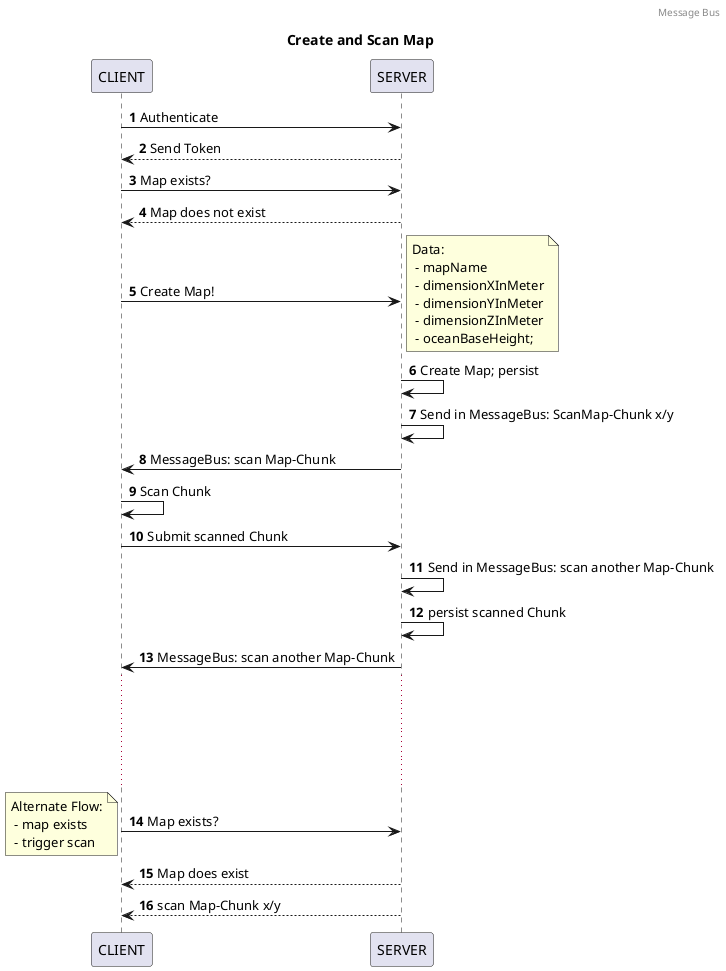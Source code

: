 @startuml
'https://plantuml.com/sequence-diagram

header Message Bus
title Create and Scan Map

autonumber

CLIENT -> SERVER: Authenticate
CLIENT <-- SERVER: Send Token
CLIENT -> SERVER: Map exists?
CLIENT <-- SERVER: Map does not exist
CLIENT -> SERVER: Create Map!
note right
Data:
 - mapName
 - dimensionXInMeter
 - dimensionYInMeter
 - dimensionZInMeter
 - oceanBaseHeight;
end note
SERVER -> SERVER: Create Map; persist
SERVER -> SERVER: Send in MessageBus: ScanMap-Chunk x/y
SERVER -> CLIENT: MessageBus: scan Map-Chunk
CLIENT -> CLIENT: Scan Chunk
CLIENT -> SERVER: Submit scanned Chunk

SERVER -> SERVER: Send in MessageBus: scan another Map-Chunk
SERVER -> SERVER: persist scanned Chunk
SERVER -> CLIENT: MessageBus: scan another Map-Chunk

...
...
...
...


CLIENT -> SERVER: Map exists?
note left
Alternate Flow:
 - map exists
 - trigger scan
end note
CLIENT <-- SERVER: Map does exist
CLIENT <-- SERVER: scan Map-Chunk x/y



@enduml